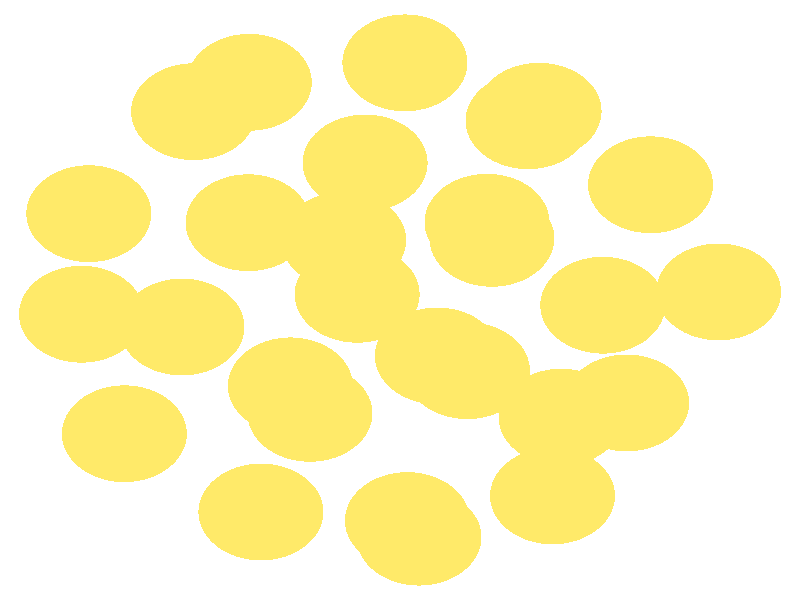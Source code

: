 #include "colors.inc"
#include "finish.inc"

global_settings {assumed_gamma 1 max_trace_level 6}
background {color White}
camera {orthographic
  right -13.06*x up 12.65*y
  direction 1.00*z
  location <0,0,50.00> look_at <0,0,0>}
light_source {<  2.00,   3.00,  40.00> color White
  area_light <0.70, 0, 0>, <0, 0.70, 0>, 3, 3
  adaptive 1 jitter}

#declare simple = finish {phong 0.7}
#declare pale = finish {ambient .5 diffuse .85 roughness .001 specular 0.200 }
#declare intermediate = finish {ambient 0.3 diffuse 0.6 specular 0.10 roughness 0.04 }
#declare vmd = finish {ambient .0 diffuse .65 phong 0.1 phong_size 40. specular 0.500 }
#declare jmol = finish {ambient .2 diffuse .6 specular 1 roughness .001 metallic}
#declare ase2 = finish {ambient 0.05 brilliance 3 diffuse 0.6 metallic specular 0.70 roughness 0.04 reflection 0.15}
#declare ase3 = finish {ambient .15 brilliance 2 diffuse .6 metallic specular 1. roughness .001 reflection .0}
#declare glass = finish {ambient .05 diffuse .3 specular 1. roughness .001}
#declare Rcell = 0.050;
#declare Rbond = 0.100;

#macro atom(LOC, R, COL, FIN)
  sphere{LOC, R texture{pigment{COL} finish{FIN}}}
#end
#macro constrain(LOC, R, COL, FIN)
union{torus{R, Rcell rotate 45*z texture{pigment{COL} finish{FIN}}}
      torus{R, Rcell rotate -45*z texture{pigment{COL} finish{FIN}}}
      translate LOC}
#end

atom(< -4.50,  -2.82,  -1.27>, 1.02, rgb <1.00, 0.82, 0.14>, ase3) // #0 
atom(< -5.20,  -0.30,  -0.29>, 1.02, rgb <1.00, 0.82, 0.14>, ase3) // #1 
atom(< -5.08,   1.82,  -2.21>, 1.02, rgb <1.00, 0.82, 0.14>, ase3) // #2 
atom(< -2.46,   4.59,  -0.42>, 1.02, rgb <1.00, 0.82, 0.14>, ase3) // #3 
atom(< -2.27,  -4.47,  -2.14>, 1.02, rgb <1.00, 0.82, 0.14>, ase3) // #4 
atom(< -1.47,  -2.39,  -3.73>, 1.02, rgb <1.00, 0.82, 0.14>, ase3) // #5 
atom(<  0.12,  -4.65,  -2.81>, 1.02, rgb <1.00, 0.82, 0.14>, ase3) // #6 
atom(< -1.79,  -1.81,  -1.01>, 1.02, rgb <1.00, 0.82, 0.14>, ase3) // #7 
atom(<  0.31,  -5.00,   0.00>, 1.02, rgb <1.00, 0.82, 0.14>, ase3) // #8 
atom(<  1.10,  -1.49,  -1.51>, 1.02, rgb <1.00, 0.82, 0.14>, ase3) // #9 
atom(< -3.56,  -0.57,  -2.73>, 1.02, rgb <1.00, 0.82, 0.14>, ase3) // #10 
atom(< -0.92,   1.26,  -5.69>, 1.02, rgb <1.00, 0.82, 0.14>, ase3) // #11 
atom(< -0.70,   0.12,  -2.91>, 1.02, rgb <1.00, 0.82, 0.14>, ase3) // #12 
atom(< -2.48,   1.63,  -1.35>, 1.02, rgb <1.00, 0.82, 0.14>, ase3) // #13 
atom(<  1.42,   1.64,  -1.47>, 1.02, rgb <1.00, 0.82, 0.14>, ase3) // #14 
atom(< -3.37,   3.97,  -2.96>, 1.02, rgb <1.00, 0.82, 0.14>, ase3) // #15 
atom(< -0.57,   2.89,  -3.35>, 1.02, rgb <1.00, 0.82, 0.14>, ase3) // #16 
atom(<  0.08,   5.00,  -1.68>, 1.02, rgb <1.00, 0.82, 0.14>, ase3) // #17 
atom(<  2.27,   3.98,  -0.33>, 1.02, rgb <1.00, 0.82, 0.14>, ase3) // #18 
atom(<  2.63,  -2.47,  -3.74>, 1.02, rgb <1.00, 0.82, 0.14>, ase3) // #19 
atom(<  2.49,  -4.13,  -1.51>, 1.02, rgb <1.00, 0.82, 0.14>, ase3) // #20 
atom(<  3.70,  -2.17,  -0.57>, 1.02, rgb <1.00, 0.82, 0.14>, ase3) // #21 
atom(<  0.61,  -1.18,  -5.11>, 1.02, rgb <1.00, 0.82, 0.14>, ase3) // #22 
atom(<  1.50,   1.30,  -4.23>, 1.02, rgb <1.00, 0.82, 0.14>, ase3) // #23 
atom(<  3.31,  -0.11,  -2.45>, 1.02, rgb <1.00, 0.82, 0.14>, ase3) // #24 
atom(<  4.09,   2.43,  -1.75>, 1.02, rgb <1.00, 0.82, 0.14>, ase3) // #25 
atom(<  5.20,   0.17,  -0.43>, 1.02, rgb <1.00, 0.82, 0.14>, ase3) // #26 
atom(<  2.09,   3.78,  -3.12>, 1.02, rgb <1.00, 0.82, 0.14>, ase3) // #27 

